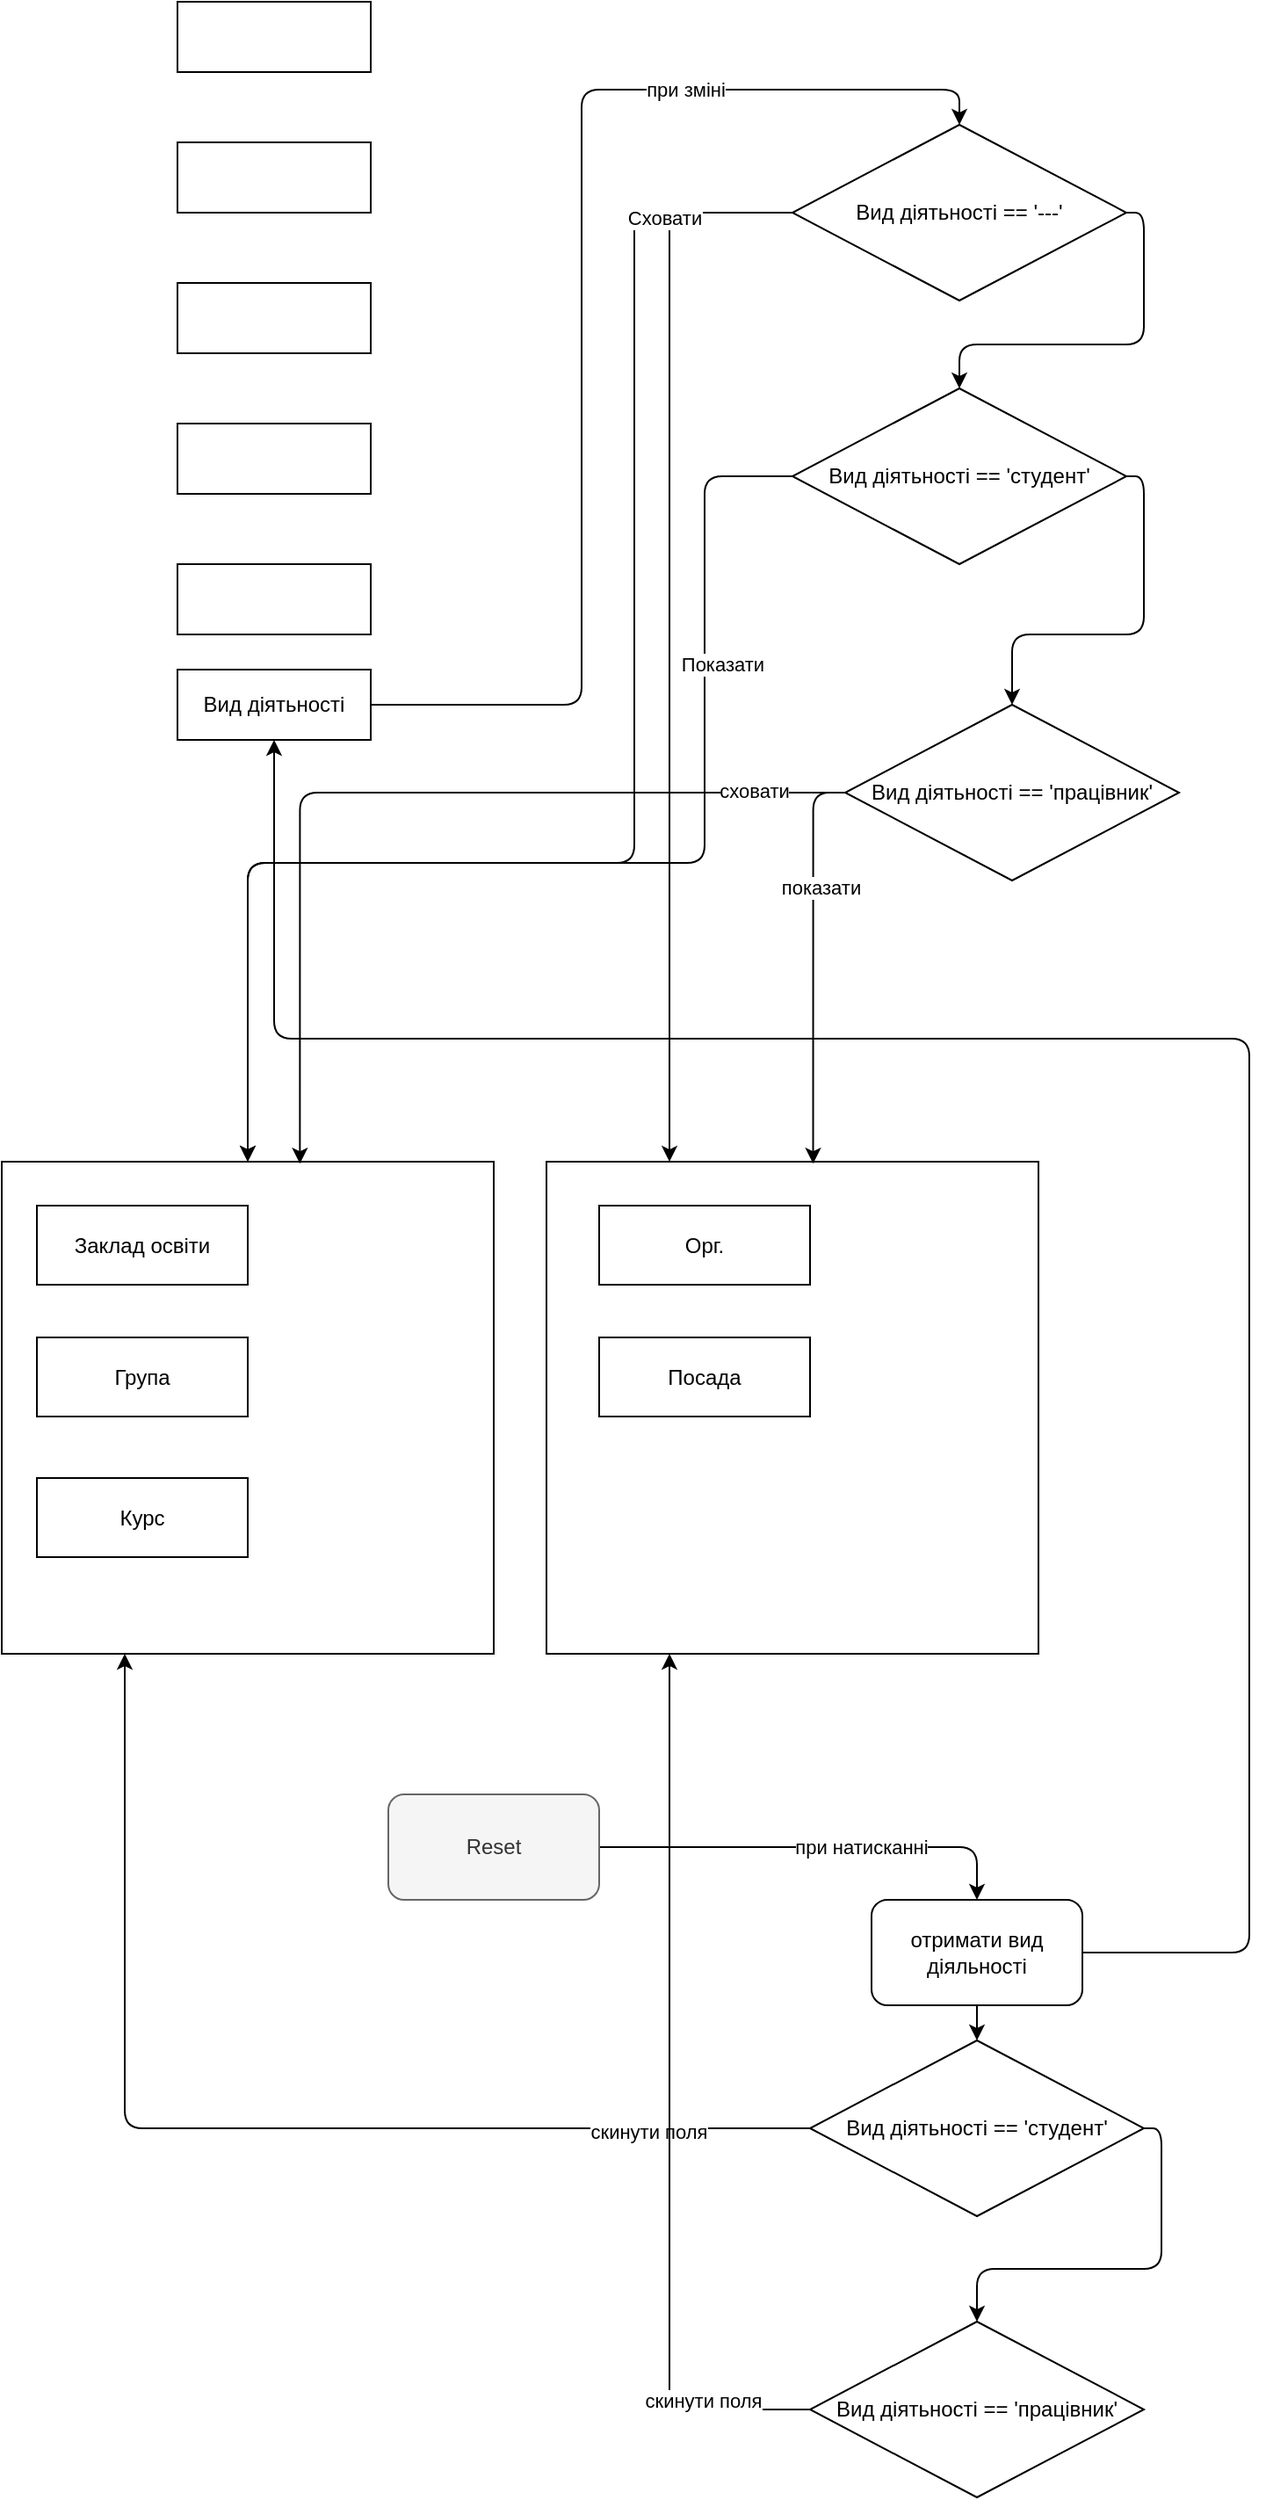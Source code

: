 <mxfile>
    <diagram id="gMc-prGHNhcC49PEfDZj" name="Page-1">
        <mxGraphModel dx="1115" dy="1256" grid="1" gridSize="10" guides="1" tooltips="1" connect="1" arrows="1" fold="1" page="1" pageScale="1" pageWidth="827" pageHeight="1169" math="0" shadow="0">
            <root>
                <mxCell id="0"/>
                <mxCell id="1" parent="0"/>
                <mxCell id="2" value="" style="rounded=0;whiteSpace=wrap;html=1;" vertex="1" parent="1">
                    <mxGeometry x="160" y="10" width="110" height="40" as="geometry"/>
                </mxCell>
                <mxCell id="3" value="" style="rounded=0;whiteSpace=wrap;html=1;" vertex="1" parent="1">
                    <mxGeometry x="160" y="90" width="110" height="40" as="geometry"/>
                </mxCell>
                <mxCell id="4" value="" style="rounded=0;whiteSpace=wrap;html=1;" vertex="1" parent="1">
                    <mxGeometry x="160" y="170" width="110" height="40" as="geometry"/>
                </mxCell>
                <mxCell id="5" value="" style="rounded=0;whiteSpace=wrap;html=1;" vertex="1" parent="1">
                    <mxGeometry x="160" y="250" width="110" height="40" as="geometry"/>
                </mxCell>
                <mxCell id="6" value="" style="rounded=0;whiteSpace=wrap;html=1;" vertex="1" parent="1">
                    <mxGeometry x="160" y="330" width="110" height="40" as="geometry"/>
                </mxCell>
                <mxCell id="47" style="edgeStyle=orthogonalEdgeStyle;html=1;entryX=0.5;entryY=0;entryDx=0;entryDy=0;" edge="1" parent="1" source="7" target="45">
                    <mxGeometry relative="1" as="geometry"/>
                </mxCell>
                <mxCell id="48" value="при натисканні" style="edgeLabel;html=1;align=center;verticalAlign=middle;resizable=0;points=[];" vertex="1" connectable="0" parent="47">
                    <mxGeometry x="0.212" relative="1" as="geometry">
                        <mxPoint as="offset"/>
                    </mxGeometry>
                </mxCell>
                <mxCell id="7" value="Reset" style="rounded=1;whiteSpace=wrap;html=1;fillColor=#f5f5f5;fontColor=#333333;strokeColor=#666666;" vertex="1" parent="1">
                    <mxGeometry x="280" y="1030" width="120" height="60" as="geometry"/>
                </mxCell>
                <mxCell id="9" value="" style="rounded=0;whiteSpace=wrap;html=1;fillColor=none;" vertex="1" parent="1">
                    <mxGeometry x="60" y="670" width="280" height="280" as="geometry"/>
                </mxCell>
                <mxCell id="10" value="" style="rounded=0;whiteSpace=wrap;html=1;fillColor=none;" vertex="1" parent="1">
                    <mxGeometry x="370" y="670" width="280" height="280" as="geometry"/>
                </mxCell>
                <mxCell id="11" value="Заклад освіти" style="rounded=0;whiteSpace=wrap;html=1;fillColor=default;" vertex="1" parent="1">
                    <mxGeometry x="80" y="695" width="120" height="45" as="geometry"/>
                </mxCell>
                <mxCell id="12" value="Група" style="rounded=0;whiteSpace=wrap;html=1;fillColor=default;" vertex="1" parent="1">
                    <mxGeometry x="80" y="770" width="120" height="45" as="geometry"/>
                </mxCell>
                <mxCell id="14" value="Курс" style="rounded=0;whiteSpace=wrap;html=1;fillColor=default;" vertex="1" parent="1">
                    <mxGeometry x="80" y="850" width="120" height="45" as="geometry"/>
                </mxCell>
                <mxCell id="16" value="Орг." style="rounded=0;whiteSpace=wrap;html=1;fillColor=default;" vertex="1" parent="1">
                    <mxGeometry x="400" y="695" width="120" height="45" as="geometry"/>
                </mxCell>
                <mxCell id="17" value="Посада" style="rounded=0;whiteSpace=wrap;html=1;fillColor=default;" vertex="1" parent="1">
                    <mxGeometry x="400" y="770" width="120" height="45" as="geometry"/>
                </mxCell>
                <mxCell id="22" style="edgeStyle=orthogonalEdgeStyle;html=1;entryX=0.5;entryY=0;entryDx=0;entryDy=0;" edge="1" parent="1" source="18" target="19">
                    <mxGeometry relative="1" as="geometry">
                        <Array as="points">
                            <mxPoint x="390" y="410"/>
                            <mxPoint x="390" y="60"/>
                            <mxPoint x="605" y="60"/>
                        </Array>
                    </mxGeometry>
                </mxCell>
                <mxCell id="23" value="при зміні" style="edgeLabel;html=1;align=center;verticalAlign=middle;resizable=0;points=[];" vertex="1" connectable="0" parent="22">
                    <mxGeometry x="0.499" relative="1" as="geometry">
                        <mxPoint as="offset"/>
                    </mxGeometry>
                </mxCell>
                <mxCell id="18" value="Вид діятьності" style="rounded=0;whiteSpace=wrap;html=1;fillColor=default;" vertex="1" parent="1">
                    <mxGeometry x="160" y="390" width="110" height="40" as="geometry"/>
                </mxCell>
                <mxCell id="24" style="edgeStyle=orthogonalEdgeStyle;html=1;entryX=0.5;entryY=0;entryDx=0;entryDy=0;" edge="1" parent="1" source="19" target="9">
                    <mxGeometry relative="1" as="geometry">
                        <Array as="points">
                            <mxPoint x="420" y="130"/>
                            <mxPoint x="420" y="500"/>
                        </Array>
                    </mxGeometry>
                </mxCell>
                <mxCell id="25" style="edgeStyle=orthogonalEdgeStyle;html=1;entryX=0.25;entryY=0;entryDx=0;entryDy=0;" edge="1" parent="1" source="19" target="10">
                    <mxGeometry relative="1" as="geometry">
                        <Array as="points">
                            <mxPoint x="440" y="130"/>
                        </Array>
                    </mxGeometry>
                </mxCell>
                <mxCell id="26" value="Сховати" style="edgeLabel;html=1;align=center;verticalAlign=middle;resizable=0;points=[];" vertex="1" connectable="0" parent="25">
                    <mxGeometry x="-0.761" y="-3" relative="1" as="geometry">
                        <mxPoint as="offset"/>
                    </mxGeometry>
                </mxCell>
                <mxCell id="27" style="edgeStyle=orthogonalEdgeStyle;html=1;entryX=0.5;entryY=0;entryDx=0;entryDy=0;exitX=1;exitY=0.5;exitDx=0;exitDy=0;" edge="1" parent="1" source="19" target="20">
                    <mxGeometry relative="1" as="geometry"/>
                </mxCell>
                <mxCell id="19" value="Вид діятьності == '---'" style="rhombus;whiteSpace=wrap;html=1;fillColor=default;" vertex="1" parent="1">
                    <mxGeometry x="510" y="80" width="190" height="100" as="geometry"/>
                </mxCell>
                <mxCell id="28" style="edgeStyle=orthogonalEdgeStyle;html=1;entryX=0.5;entryY=0;entryDx=0;entryDy=0;" edge="1" parent="1" source="20" target="9">
                    <mxGeometry relative="1" as="geometry">
                        <Array as="points">
                            <mxPoint x="460" y="280"/>
                            <mxPoint x="460" y="500"/>
                        </Array>
                    </mxGeometry>
                </mxCell>
                <mxCell id="29" value="Показати" style="edgeLabel;html=1;align=center;verticalAlign=middle;resizable=0;points=[];" vertex="1" connectable="0" parent="28">
                    <mxGeometry x="-0.554" relative="1" as="geometry">
                        <mxPoint x="10" y="1" as="offset"/>
                    </mxGeometry>
                </mxCell>
                <mxCell id="30" style="edgeStyle=orthogonalEdgeStyle;html=1;entryX=0.5;entryY=0;entryDx=0;entryDy=0;exitX=1;exitY=0.5;exitDx=0;exitDy=0;" edge="1" parent="1" source="20" target="21">
                    <mxGeometry relative="1" as="geometry"/>
                </mxCell>
                <mxCell id="20" value="Вид діятьності == 'студент'" style="rhombus;whiteSpace=wrap;html=1;fillColor=default;" vertex="1" parent="1">
                    <mxGeometry x="510" y="230" width="190" height="100" as="geometry"/>
                </mxCell>
                <mxCell id="31" style="edgeStyle=orthogonalEdgeStyle;html=1;entryX=0.542;entryY=0.004;entryDx=0;entryDy=0;entryPerimeter=0;exitX=0;exitY=0.5;exitDx=0;exitDy=0;" edge="1" parent="1" source="21" target="10">
                    <mxGeometry relative="1" as="geometry"/>
                </mxCell>
                <mxCell id="32" value="показати" style="edgeLabel;html=1;align=center;verticalAlign=middle;resizable=0;points=[];" vertex="1" connectable="0" parent="31">
                    <mxGeometry x="-0.374" y="4" relative="1" as="geometry">
                        <mxPoint as="offset"/>
                    </mxGeometry>
                </mxCell>
                <mxCell id="33" style="edgeStyle=orthogonalEdgeStyle;html=1;entryX=0.606;entryY=0.004;entryDx=0;entryDy=0;entryPerimeter=0;" edge="1" parent="1" source="21" target="9">
                    <mxGeometry relative="1" as="geometry"/>
                </mxCell>
                <mxCell id="34" value="сховати" style="edgeLabel;html=1;align=center;verticalAlign=middle;resizable=0;points=[];" vertex="1" connectable="0" parent="33">
                    <mxGeometry x="-0.801" y="-1" relative="1" as="geometry">
                        <mxPoint as="offset"/>
                    </mxGeometry>
                </mxCell>
                <mxCell id="21" value="Вид діятьності == 'працівник'" style="rhombus;whiteSpace=wrap;html=1;fillColor=default;" vertex="1" parent="1">
                    <mxGeometry x="540" y="410" width="190" height="100" as="geometry"/>
                </mxCell>
                <mxCell id="40" style="edgeStyle=orthogonalEdgeStyle;html=1;entryX=0.25;entryY=1;entryDx=0;entryDy=0;" edge="1" parent="1" source="36" target="9">
                    <mxGeometry relative="1" as="geometry"/>
                </mxCell>
                <mxCell id="41" value="скинути поля" style="edgeLabel;html=1;align=center;verticalAlign=middle;resizable=0;points=[];" vertex="1" connectable="0" parent="40">
                    <mxGeometry x="-0.718" y="2" relative="1" as="geometry">
                        <mxPoint x="1" as="offset"/>
                    </mxGeometry>
                </mxCell>
                <mxCell id="44" style="edgeStyle=orthogonalEdgeStyle;html=1;entryX=0.5;entryY=0;entryDx=0;entryDy=0;exitX=1;exitY=0.5;exitDx=0;exitDy=0;" edge="1" parent="1" source="36" target="37">
                    <mxGeometry relative="1" as="geometry"/>
                </mxCell>
                <mxCell id="36" value="Вид діятьності == 'студент'" style="rhombus;whiteSpace=wrap;html=1;fillColor=default;" vertex="1" parent="1">
                    <mxGeometry x="520" y="1170" width="190" height="100" as="geometry"/>
                </mxCell>
                <mxCell id="42" style="edgeStyle=orthogonalEdgeStyle;html=1;entryX=0.25;entryY=1;entryDx=0;entryDy=0;" edge="1" parent="1" source="37" target="10">
                    <mxGeometry relative="1" as="geometry">
                        <Array as="points">
                            <mxPoint x="440" y="1380"/>
                        </Array>
                    </mxGeometry>
                </mxCell>
                <mxCell id="43" value="скинути поля" style="edgeLabel;html=1;align=center;verticalAlign=middle;resizable=0;points=[];" vertex="1" connectable="0" parent="42">
                    <mxGeometry x="-0.755" y="-5" relative="1" as="geometry">
                        <mxPoint x="1" as="offset"/>
                    </mxGeometry>
                </mxCell>
                <mxCell id="37" value="Вид діятьності == 'працівник'" style="rhombus;whiteSpace=wrap;html=1;fillColor=default;" vertex="1" parent="1">
                    <mxGeometry x="520" y="1330" width="190" height="100" as="geometry"/>
                </mxCell>
                <mxCell id="46" style="edgeStyle=orthogonalEdgeStyle;html=1;exitX=0.5;exitY=1;exitDx=0;exitDy=0;entryX=0.5;entryY=0;entryDx=0;entryDy=0;" edge="1" parent="1" source="45" target="36">
                    <mxGeometry relative="1" as="geometry"/>
                </mxCell>
                <mxCell id="49" style="edgeStyle=orthogonalEdgeStyle;html=1;entryX=0.5;entryY=1;entryDx=0;entryDy=0;" edge="1" parent="1" source="45" target="18">
                    <mxGeometry relative="1" as="geometry">
                        <Array as="points">
                            <mxPoint x="770" y="1120"/>
                            <mxPoint x="770" y="600"/>
                            <mxPoint x="215" y="600"/>
                        </Array>
                    </mxGeometry>
                </mxCell>
                <mxCell id="45" value="отримати вид діяльності" style="rounded=1;whiteSpace=wrap;html=1;fillColor=default;" vertex="1" parent="1">
                    <mxGeometry x="555" y="1090" width="120" height="60" as="geometry"/>
                </mxCell>
            </root>
        </mxGraphModel>
    </diagram>
    <diagram id="1tCtQsb9uXylPs6sqE3l" name="Page-2">
        <mxGraphModel dx="1533" dy="1728" grid="1" gridSize="10" guides="1" tooltips="1" connect="1" arrows="1" fold="1" page="1" pageScale="1" pageWidth="827" pageHeight="1169" math="0" shadow="0">
            <root>
                <mxCell id="0"/>
                <mxCell id="1" parent="0"/>
                <mxCell id="sy0OTTzcolKOJtbCW33b-4" style="edgeStyle=orthogonalEdgeStyle;html=1;entryX=0;entryY=0.5;entryDx=0;entryDy=0;" edge="1" parent="1" source="aDxi522cY5ExFNxT3S_m-1" target="sy0OTTzcolKOJtbCW33b-1">
                    <mxGeometry relative="1" as="geometry">
                        <Array as="points">
                            <mxPoint x="350" y="140"/>
                            <mxPoint x="350" y="520"/>
                            <mxPoint x="760" y="520"/>
                            <mxPoint x="760" y="685"/>
                        </Array>
                    </mxGeometry>
                </mxCell>
                <mxCell id="aDxi522cY5ExFNxT3S_m-1" value="Ім'я" style="rounded=0;whiteSpace=wrap;html=1;" vertex="1" parent="1">
                    <mxGeometry x="120" y="120" width="110" height="40" as="geometry"/>
                </mxCell>
                <mxCell id="sy0OTTzcolKOJtbCW33b-5" style="edgeStyle=orthogonalEdgeStyle;html=1;entryX=0;entryY=0.5;entryDx=0;entryDy=0;" edge="1" parent="1" source="aDxi522cY5ExFNxT3S_m-2" target="sy0OTTzcolKOJtbCW33b-1">
                    <mxGeometry relative="1" as="geometry">
                        <Array as="points">
                            <mxPoint x="350" y="220"/>
                            <mxPoint x="350" y="520"/>
                            <mxPoint x="760" y="520"/>
                            <mxPoint x="760" y="685"/>
                        </Array>
                    </mxGeometry>
                </mxCell>
                <mxCell id="aDxi522cY5ExFNxT3S_m-2" value="Прізвище" style="rounded=0;whiteSpace=wrap;html=1;" vertex="1" parent="1">
                    <mxGeometry x="120" y="200" width="110" height="40" as="geometry"/>
                </mxCell>
                <mxCell id="sy0OTTzcolKOJtbCW33b-6" style="edgeStyle=orthogonalEdgeStyle;html=1;entryX=0;entryY=0.5;entryDx=0;entryDy=0;" edge="1" parent="1" source="aDxi522cY5ExFNxT3S_m-3" target="sy0OTTzcolKOJtbCW33b-1">
                    <mxGeometry relative="1" as="geometry">
                        <mxPoint x="850" y="680" as="targetPoint"/>
                        <Array as="points">
                            <mxPoint x="350" y="300"/>
                            <mxPoint x="350" y="520"/>
                            <mxPoint x="760" y="520"/>
                            <mxPoint x="760" y="685"/>
                        </Array>
                    </mxGeometry>
                </mxCell>
                <mxCell id="aDxi522cY5ExFNxT3S_m-3" value="Email" style="rounded=0;whiteSpace=wrap;html=1;" vertex="1" parent="1">
                    <mxGeometry x="120" y="280" width="110" height="40" as="geometry"/>
                </mxCell>
                <mxCell id="sy0OTTzcolKOJtbCW33b-7" style="edgeStyle=orthogonalEdgeStyle;html=1;" edge="1" parent="1" source="aDxi522cY5ExFNxT3S_m-4">
                    <mxGeometry relative="1" as="geometry">
                        <mxPoint x="870" y="690" as="targetPoint"/>
                        <Array as="points">
                            <mxPoint x="350" y="380"/>
                            <mxPoint x="350" y="520"/>
                            <mxPoint x="760" y="520"/>
                            <mxPoint x="760" y="690"/>
                        </Array>
                    </mxGeometry>
                </mxCell>
                <mxCell id="aDxi522cY5ExFNxT3S_m-4" value="Пароль" style="rounded=0;whiteSpace=wrap;html=1;" vertex="1" parent="1">
                    <mxGeometry x="120" y="360" width="110" height="40" as="geometry"/>
                </mxCell>
                <mxCell id="sy0OTTzcolKOJtbCW33b-8" style="edgeStyle=orthogonalEdgeStyle;html=1;entryX=0;entryY=0.5;entryDx=0;entryDy=0;" edge="1" parent="1" source="aDxi522cY5ExFNxT3S_m-5" target="sy0OTTzcolKOJtbCW33b-1">
                    <mxGeometry relative="1" as="geometry">
                        <Array as="points">
                            <mxPoint x="360" y="460"/>
                            <mxPoint x="360" y="520"/>
                            <mxPoint x="760" y="520"/>
                            <mxPoint x="760" y="685"/>
                        </Array>
                    </mxGeometry>
                </mxCell>
                <mxCell id="sy0OTTzcolKOJtbCW33b-10" value="Змінити об'єкт стану форми" style="edgeLabel;html=1;align=center;verticalAlign=middle;resizable=0;points=[];" vertex="1" connectable="0" parent="sy0OTTzcolKOJtbCW33b-8">
                    <mxGeometry x="-0.102" y="4" relative="1" as="geometry">
                        <mxPoint x="-1" as="offset"/>
                    </mxGeometry>
                </mxCell>
                <mxCell id="aDxi522cY5ExFNxT3S_m-5" value="Вік" style="rounded=0;whiteSpace=wrap;html=1;" vertex="1" parent="1">
                    <mxGeometry x="120" y="440" width="110" height="40" as="geometry"/>
                </mxCell>
                <mxCell id="sy0OTTzcolKOJtbCW33b-9" style="edgeStyle=orthogonalEdgeStyle;html=1;entryX=0;entryY=0.5;entryDx=0;entryDy=0;" edge="1" parent="1" source="aDxi522cY5ExFNxT3S_m-6" target="sy0OTTzcolKOJtbCW33b-1">
                    <mxGeometry relative="1" as="geometry">
                        <Array as="points">
                            <mxPoint x="760" y="530"/>
                            <mxPoint x="760" y="685"/>
                        </Array>
                    </mxGeometry>
                </mxCell>
                <mxCell id="aDxi522cY5ExFNxT3S_m-6" value="Вид діятьності" style="rounded=0;whiteSpace=wrap;html=1;fillColor=default;" vertex="1" parent="1">
                    <mxGeometry x="120" y="510" width="110" height="40" as="geometry"/>
                </mxCell>
                <mxCell id="CbIOS1Zo207wHMRivF46-1" value="" style="rounded=0;whiteSpace=wrap;html=1;fillColor=none;" vertex="1" parent="1">
                    <mxGeometry x="60" y="585" width="280" height="280" as="geometry"/>
                </mxCell>
                <mxCell id="CbIOS1Zo207wHMRivF46-2" value="" style="rounded=0;whiteSpace=wrap;html=1;fillColor=none;" vertex="1" parent="1">
                    <mxGeometry x="370" y="585" width="280" height="280" as="geometry"/>
                </mxCell>
                <mxCell id="CbIOS1Zo207wHMRivF46-3" value="Заклад освіти" style="rounded=0;whiteSpace=wrap;html=1;fillColor=default;" vertex="1" parent="1">
                    <mxGeometry x="80" y="610" width="120" height="45" as="geometry"/>
                </mxCell>
                <mxCell id="CbIOS1Zo207wHMRivF46-4" value="Група" style="rounded=0;whiteSpace=wrap;html=1;fillColor=default;" vertex="1" parent="1">
                    <mxGeometry x="80" y="685" width="120" height="45" as="geometry"/>
                </mxCell>
                <mxCell id="CbIOS1Zo207wHMRivF46-5" value="Курс" style="rounded=0;whiteSpace=wrap;html=1;fillColor=default;" vertex="1" parent="1">
                    <mxGeometry x="80" y="765" width="120" height="45" as="geometry"/>
                </mxCell>
                <mxCell id="CbIOS1Zo207wHMRivF46-6" value="Орг." style="rounded=0;whiteSpace=wrap;html=1;fillColor=default;" vertex="1" parent="1">
                    <mxGeometry x="400" y="610" width="120" height="45" as="geometry"/>
                </mxCell>
                <mxCell id="CbIOS1Zo207wHMRivF46-7" value="Посада" style="rounded=0;whiteSpace=wrap;html=1;fillColor=default;" vertex="1" parent="1">
                    <mxGeometry x="400" y="685" width="120" height="45" as="geometry"/>
                </mxCell>
                <mxCell id="sy0OTTzcolKOJtbCW33b-12" style="edgeStyle=orthogonalEdgeStyle;html=1;entryX=1.007;entryY=0.373;entryDx=0;entryDy=0;entryPerimeter=0;" edge="1" parent="1" source="CbIOS1Zo207wHMRivF46-8" target="sy0OTTzcolKOJtbCW33b-11">
                    <mxGeometry relative="1" as="geometry"/>
                </mxCell>
                <mxCell id="sy0OTTzcolKOJtbCW33b-13" value="Оновлення відображення" style="edgeLabel;html=1;align=center;verticalAlign=middle;resizable=0;points=[];" vertex="1" connectable="0" parent="sy0OTTzcolKOJtbCW33b-12">
                    <mxGeometry x="0.591" y="-5" relative="1" as="geometry">
                        <mxPoint x="11" y="-68" as="offset"/>
                    </mxGeometry>
                </mxCell>
                <mxCell id="CbIOS1Zo207wHMRivF46-8" value="&lt;div style=&quot;text-align: left;&quot;&gt;&lt;span style=&quot;background-color: initial;&quot;&gt;{&lt;/span&gt;&lt;/div&gt;&lt;blockquote style=&quot;margin: 0 0 0 40px; border: none; padding: 0px;&quot;&gt;&lt;div style=&quot;text-align: left;&quot;&gt;&lt;span style=&quot;background-color: rgb(255, 255, 255);&quot;&gt;firstName: &quot;&quot;,&lt;/span&gt;&lt;/div&gt;&lt;div style=&quot;text-align: left;&quot;&gt;&lt;span style=&quot;background-color: rgb(255, 255, 255);&quot;&gt;lastName: &quot;&quot;,&lt;/span&gt;&lt;/div&gt;&lt;div style=&quot;text-align: left;&quot;&gt;&lt;span style=&quot;background-color: rgb(255, 255, 255);&quot;&gt;email: &quot;&quot;,&lt;/span&gt;&lt;/div&gt;&lt;div style=&quot;text-align: left;&quot;&gt;&lt;span style=&quot;background-color: rgb(255, 255, 255);&quot;&gt;password: &quot;&quot;.&lt;/span&gt;&lt;/div&gt;&lt;div style=&quot;text-align: left;&quot;&gt;&lt;span style=&quot;background-color: rgb(255, 255, 255);&quot;&gt;age: 0,&lt;/span&gt;&lt;/div&gt;&lt;div style=&quot;text-align: left;&quot;&gt;&lt;span style=&quot;background-color: rgb(255, 255, 255);&quot;&gt;ocp: &quot;student&quot;.&lt;/span&gt;&lt;/div&gt;&lt;div style=&quot;text-align: left;&quot;&gt;&lt;span style=&quot;background-color: rgb(255, 255, 255);&quot;&gt;studentData: {&lt;/span&gt;&lt;/div&gt;&lt;div style=&quot;text-align: left;&quot;&gt;&lt;span style=&quot;background-color: rgb(255, 255, 255);&quot;&gt;&lt;span style=&quot;white-space: pre;&quot;&gt;&#9;&lt;/span&gt;school: &quot;&quot;&lt;br&gt;&lt;/span&gt;&lt;/div&gt;&lt;div style=&quot;text-align: left;&quot;&gt;&lt;span style=&quot;background-color: rgb(255, 255, 255);&quot;&gt;&lt;span style=&quot;white-space: pre;&quot;&gt;&#9;&lt;/span&gt;schoolYear: 0&lt;/span&gt;&lt;/div&gt;&lt;div style=&quot;text-align: left;&quot;&gt;&lt;span style=&quot;background-color: rgb(255, 255, 255);&quot;&gt;&lt;span style=&quot;white-space: pre;&quot;&gt;&#9;&lt;/span&gt;schoolGroup: &quot;&quot;&lt;/span&gt;&lt;/div&gt;&lt;div style=&quot;text-align: left;&quot;&gt;&lt;span style=&quot;background-color: rgb(255, 255, 255);&quot;&gt;}&lt;/span&gt;&lt;/div&gt;&lt;div style=&quot;text-align: left;&quot;&gt;&lt;br&gt;&lt;/div&gt;&lt;/blockquote&gt;&lt;div style=&quot;text-align: left;&quot;&gt;}&lt;/div&gt;" style="rounded=0;whiteSpace=wrap;html=1;fillColor=none;dashed=1;dashPattern=8 8;" vertex="1" parent="1">
                    <mxGeometry x="910" y="130" width="260" height="270" as="geometry"/>
                </mxCell>
                <mxCell id="sy0OTTzcolKOJtbCW33b-3" style="edgeStyle=orthogonalEdgeStyle;html=1;entryX=0.5;entryY=0;entryDx=0;entryDy=0;" edge="1" parent="1" source="sy0OTTzcolKOJtbCW33b-1" target="CbIOS1Zo207wHMRivF46-8">
                    <mxGeometry relative="1" as="geometry">
                        <mxPoint x="1240" y="230" as="targetPoint"/>
                        <Array as="points">
                            <mxPoint x="955" y="528"/>
                            <mxPoint x="1340" y="528"/>
                            <mxPoint x="1340" y="80"/>
                            <mxPoint x="1040" y="80"/>
                        </Array>
                    </mxGeometry>
                </mxCell>
                <mxCell id="sy0OTTzcolKOJtbCW33b-1" value="Змінити об'єкт стану форми" style="rounded=0;whiteSpace=wrap;html=1;labelBackgroundColor=#FFFFFF;fillColor=none;" vertex="1" parent="1">
                    <mxGeometry x="870" y="655" width="170" height="60" as="geometry"/>
                </mxCell>
                <mxCell id="sy0OTTzcolKOJtbCW33b-2" value="Стан форми" style="text;html=1;strokeColor=none;fillColor=none;align=center;verticalAlign=middle;whiteSpace=wrap;rounded=0;dashed=1;dashPattern=8 8;" vertex="1" parent="1">
                    <mxGeometry x="910" y="100" width="90" height="30" as="geometry"/>
                </mxCell>
                <mxCell id="sy0OTTzcolKOJtbCW33b-11" value="" style="rounded=0;whiteSpace=wrap;html=1;labelBackgroundColor=#FFFFFF;fillColor=none;dashed=1;dashPattern=8 8;" vertex="1" parent="1">
                    <mxGeometry x="40" y="100" width="650" height="950" as="geometry"/>
                </mxCell>
                <mxCell id="sy0OTTzcolKOJtbCW33b-14" value="&lt;font style=&quot;font-size: 24px;&quot;&gt;Реактивний підхід&lt;/font&gt;" style="text;html=1;strokeColor=none;fillColor=none;align=center;verticalAlign=middle;whiteSpace=wrap;rounded=0;dashed=1;dashPattern=8 8;labelBackgroundColor=#FFFFFF;" vertex="1" parent="1">
                    <mxGeometry x="600" y="30" width="200" height="40" as="geometry"/>
                </mxCell>
                <mxCell id="aQojbQT-rDpttcXcUciu-2" style="edgeStyle=orthogonalEdgeStyle;html=1;entryX=0.5;entryY=1;entryDx=0;entryDy=0;fontSize=24;" edge="1" parent="1" source="aQojbQT-rDpttcXcUciu-1" target="sy0OTTzcolKOJtbCW33b-1">
                    <mxGeometry relative="1" as="geometry"/>
                </mxCell>
                <mxCell id="aQojbQT-rDpttcXcUciu-3" value="&lt;font style=&quot;font-size: 20px;&quot;&gt;Задавати новий &quot;пустий&quot; об'єкт стану&lt;/font&gt;" style="edgeLabel;html=1;align=center;verticalAlign=middle;resizable=0;points=[];fontSize=24;" vertex="1" connectable="0" parent="aQojbQT-rDpttcXcUciu-2">
                    <mxGeometry x="-0.144" y="3" relative="1" as="geometry">
                        <mxPoint as="offset"/>
                    </mxGeometry>
                </mxCell>
                <mxCell id="aQojbQT-rDpttcXcUciu-1" value="Reset" style="rounded=1;whiteSpace=wrap;html=1;fillColor=#f5f5f5;fontColor=#333333;strokeColor=#666666;" vertex="1" parent="1">
                    <mxGeometry x="294" y="930" width="120" height="60" as="geometry"/>
                </mxCell>
            </root>
        </mxGraphModel>
    </diagram>
</mxfile>